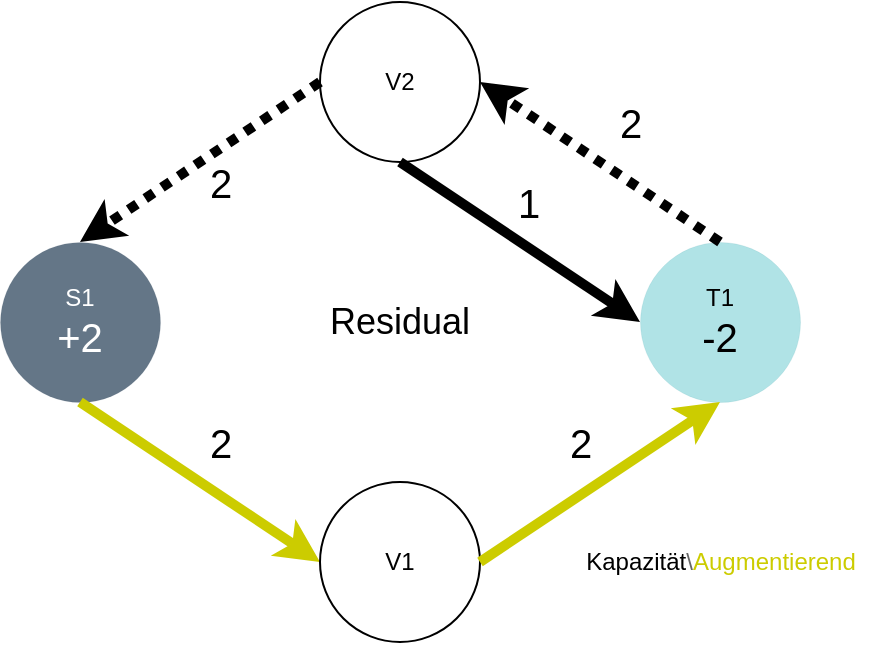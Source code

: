 <mxfile version="18.0.6" type="device"><diagram id="-SjUm3OalMksJXQ8pz4z" name="Page-1"><mxGraphModel dx="1182" dy="675" grid="1" gridSize="10" guides="1" tooltips="1" connect="1" arrows="1" fold="1" page="1" pageScale="1" pageWidth="827" pageHeight="1169" math="0" shadow="0"><root><mxCell id="0"/><mxCell id="1" parent="0"/><mxCell id="yNoeh7h3rOeKs_gtdrf7-25" value="&lt;font color=&quot;#000000&quot;&gt;Kapazität&lt;/font&gt;\&lt;font color=&quot;#cccc00&quot;&gt;Augmentierend&lt;/font&gt;" style="text;html=1;align=center;verticalAlign=middle;resizable=0;points=[];autosize=1;strokeColor=none;fillColor=none;fontColor=#666666;" parent="1" vertex="1"><mxGeometry x="299" y="280" width="150" height="20" as="geometry"/></mxCell><mxCell id="5QE2QQTZwxOFQNvmdTt_-10" value="V2" style="ellipse;whiteSpace=wrap;html=1;aspect=fixed;" vertex="1" parent="1"><mxGeometry x="174" y="10" width="80" height="80" as="geometry"/></mxCell><mxCell id="5QE2QQTZwxOFQNvmdTt_-11" value="&lt;div&gt;T1&lt;br&gt;&lt;/div&gt;&lt;div style=&quot;font-size: 20px;&quot;&gt;-&lt;font style=&quot;font-size: 20px;&quot;&gt;2&lt;/font&gt;&lt;br&gt;&lt;/div&gt;" style="ellipse;whiteSpace=wrap;html=1;aspect=fixed;strokeWidth=0;fillColor=#b0e3e6;strokeColor=#0e8088;" vertex="1" parent="1"><mxGeometry x="334" y="130" width="80" height="80" as="geometry"/></mxCell><mxCell id="5QE2QQTZwxOFQNvmdTt_-12" value="&lt;div&gt;S1&lt;/div&gt;&lt;font style=&quot;font-size: 20px;&quot;&gt;+2&lt;/font&gt;" style="ellipse;whiteSpace=wrap;html=1;aspect=fixed;strokeWidth=0;fillColor=#647687;strokeColor=#314354;fontColor=#ffffff;" vertex="1" parent="1"><mxGeometry x="14" y="130" width="80" height="80" as="geometry"/></mxCell><mxCell id="5QE2QQTZwxOFQNvmdTt_-13" value="2" style="endArrow=classic;html=1;rounded=0;sketch=0;fontSize=20;strokeColor=#CCCC00;strokeWidth=5;jumpStyle=none;entryX=0;entryY=0.5;entryDx=0;entryDy=0;exitX=0.5;exitY=1;exitDx=0;exitDy=0;" edge="1" parent="1" source="5QE2QQTZwxOFQNvmdTt_-12" target="5QE2QQTZwxOFQNvmdTt_-14"><mxGeometry x="-0.038" y="22" width="50" height="50" relative="1" as="geometry"><mxPoint x="124" y="400" as="sourcePoint"/><mxPoint x="174" y="350" as="targetPoint"/><mxPoint as="offset"/></mxGeometry></mxCell><mxCell id="5QE2QQTZwxOFQNvmdTt_-14" value="V1" style="ellipse;whiteSpace=wrap;html=1;aspect=fixed;strokeWidth=1;" vertex="1" parent="1"><mxGeometry x="174" y="250" width="80" height="80" as="geometry"/></mxCell><mxCell id="5QE2QQTZwxOFQNvmdTt_-15" value="2" style="endArrow=classic;html=1;rounded=0;sketch=0;fontSize=20;strokeColor=default;strokeWidth=5;jumpStyle=none;entryX=1;entryY=0.5;entryDx=0;entryDy=0;exitX=0.5;exitY=0;exitDx=0;exitDy=0;dashed=1;dashPattern=1 1;" edge="1" parent="1" source="5QE2QQTZwxOFQNvmdTt_-11" target="5QE2QQTZwxOFQNvmdTt_-10"><mxGeometry x="-0.008" y="-24" width="50" height="50" relative="1" as="geometry"><mxPoint x="364" y="90" as="sourcePoint"/><mxPoint x="244" y="170" as="targetPoint"/><Array as="points"/><mxPoint x="1" as="offset"/></mxGeometry></mxCell><mxCell id="5QE2QQTZwxOFQNvmdTt_-16" value="2" style="endArrow=classic;html=1;rounded=0;sketch=0;fontSize=20;strokeColor=#CCCC00;strokeWidth=5;jumpStyle=none;entryX=0.5;entryY=1;entryDx=0;entryDy=0;exitX=1;exitY=0.5;exitDx=0;exitDy=0;" edge="1" parent="1" source="5QE2QQTZwxOFQNvmdTt_-14" target="5QE2QQTZwxOFQNvmdTt_-11"><mxGeometry x="0.038" y="22" width="50" height="50" relative="1" as="geometry"><mxPoint x="314" y="240" as="sourcePoint"/><mxPoint x="434" y="330" as="targetPoint"/><mxPoint as="offset"/></mxGeometry></mxCell><mxCell id="5QE2QQTZwxOFQNvmdTt_-17" value="2" style="endArrow=classic;html=1;rounded=0;sketch=0;fontSize=20;strokeColor=default;strokeWidth=5;jumpStyle=none;entryX=0.5;entryY=0;entryDx=0;entryDy=0;exitX=0;exitY=0.5;exitDx=0;exitDy=0;dashed=1;dashPattern=1 1;" edge="1" parent="1" source="5QE2QQTZwxOFQNvmdTt_-10" target="5QE2QQTZwxOFQNvmdTt_-12"><mxGeometry x="-0.038" y="14" width="50" height="50" relative="1" as="geometry"><mxPoint x="154" y="120" as="sourcePoint"/><mxPoint x="34" y="40" as="targetPoint"/><Array as="points"/><mxPoint as="offset"/></mxGeometry></mxCell><mxCell id="5QE2QQTZwxOFQNvmdTt_-18" value="Residual" style="text;html=1;strokeColor=none;fillColor=none;align=center;verticalAlign=middle;whiteSpace=wrap;rounded=0;fontSize=18;fontColor=#000000;" vertex="1" parent="1"><mxGeometry x="184" y="155" width="60" height="30" as="geometry"/></mxCell><mxCell id="5QE2QQTZwxOFQNvmdTt_-19" value="1" style="endArrow=classic;html=1;rounded=0;sketch=0;fontSize=20;strokeColor=default;strokeWidth=5;jumpStyle=none;entryX=0;entryY=0.5;entryDx=0;entryDy=0;exitX=0.5;exitY=1;exitDx=0;exitDy=0;" edge="1" parent="1" source="5QE2QQTZwxOFQNvmdTt_-10" target="5QE2QQTZwxOFQNvmdTt_-11"><mxGeometry x="-0.108" y="19" width="50" height="50" relative="1" as="geometry"><mxPoint x="208" y="105" as="sourcePoint"/><mxPoint x="328" y="185" as="targetPoint"/><mxPoint as="offset"/></mxGeometry></mxCell></root></mxGraphModel></diagram></mxfile>